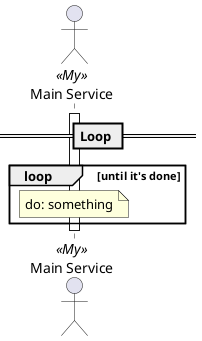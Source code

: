 @startuml loop

== Loop ==

actor "Main Service" as MainService <<My>>

activate MainService
loop until it's done
    note over MainService
    do: something
    end note
end

deactivate MainService

@enduml
